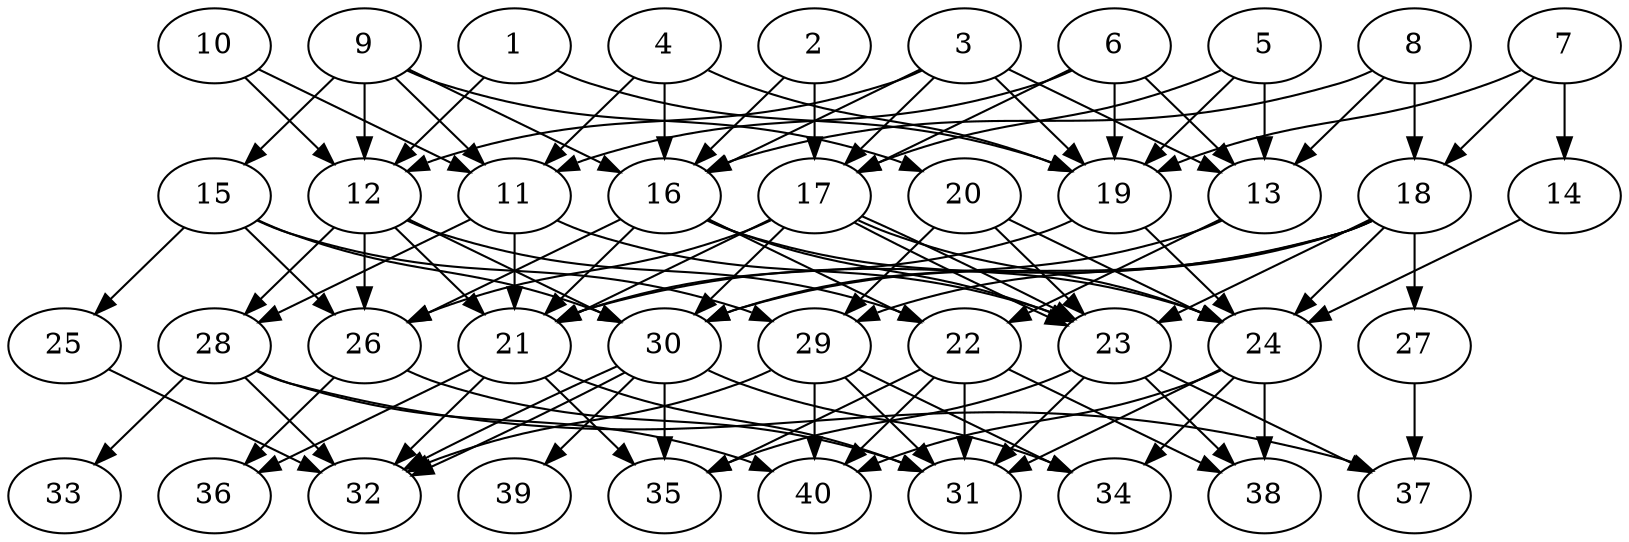 // DAG automatically generated by daggen at Thu Oct  3 14:06:48 2019
// ./daggen --dot -n 40 --ccr 0.3 --fat 0.7 --regular 0.7 --density 0.6 --mindata 5242880 --maxdata 52428800 
digraph G {
  1 [size="26084693", alpha="0.19", expect_size="7825408"] 
  1 -> 12 [size ="7825408"]
  1 -> 19 [size ="7825408"]
  2 [size="174219947", alpha="0.14", expect_size="52265984"] 
  2 -> 16 [size ="52265984"]
  2 -> 17 [size ="52265984"]
  3 [size="139560960", alpha="0.17", expect_size="41868288"] 
  3 -> 12 [size ="41868288"]
  3 -> 13 [size ="41868288"]
  3 -> 16 [size ="41868288"]
  3 -> 17 [size ="41868288"]
  3 -> 19 [size ="41868288"]
  4 [size="157392213", alpha="0.19", expect_size="47217664"] 
  4 -> 11 [size ="47217664"]
  4 -> 16 [size ="47217664"]
  4 -> 19 [size ="47217664"]
  5 [size="79008427", alpha="0.04", expect_size="23702528"] 
  5 -> 13 [size ="23702528"]
  5 -> 17 [size ="23702528"]
  5 -> 19 [size ="23702528"]
  6 [size="136833707", alpha="0.09", expect_size="41050112"] 
  6 -> 11 [size ="41050112"]
  6 -> 13 [size ="41050112"]
  6 -> 17 [size ="41050112"]
  6 -> 19 [size ="41050112"]
  7 [size="22671360", alpha="0.02", expect_size="6801408"] 
  7 -> 14 [size ="6801408"]
  7 -> 18 [size ="6801408"]
  7 -> 19 [size ="6801408"]
  8 [size="48629760", alpha="0.07", expect_size="14588928"] 
  8 -> 13 [size ="14588928"]
  8 -> 16 [size ="14588928"]
  8 -> 18 [size ="14588928"]
  9 [size="56302933", alpha="0.19", expect_size="16890880"] 
  9 -> 11 [size ="16890880"]
  9 -> 12 [size ="16890880"]
  9 -> 15 [size ="16890880"]
  9 -> 16 [size ="16890880"]
  9 -> 20 [size ="16890880"]
  10 [size="79366827", alpha="0.02", expect_size="23810048"] 
  10 -> 11 [size ="23810048"]
  10 -> 12 [size ="23810048"]
  11 [size="170103467", alpha="0.00", expect_size="51031040"] 
  11 -> 21 [size ="51031040"]
  11 -> 23 [size ="51031040"]
  11 -> 28 [size ="51031040"]
  12 [size="161235627", alpha="0.02", expect_size="48370688"] 
  12 -> 21 [size ="48370688"]
  12 -> 22 [size ="48370688"]
  12 -> 26 [size ="48370688"]
  12 -> 28 [size ="48370688"]
  12 -> 30 [size ="48370688"]
  13 [size="113390933", alpha="0.16", expect_size="34017280"] 
  13 -> 22 [size ="34017280"]
  13 -> 30 [size ="34017280"]
  14 [size="93631147", alpha="0.06", expect_size="28089344"] 
  14 -> 24 [size ="28089344"]
  15 [size="84179627", alpha="0.05", expect_size="25253888"] 
  15 -> 25 [size ="25253888"]
  15 -> 26 [size ="25253888"]
  15 -> 29 [size ="25253888"]
  15 -> 30 [size ="25253888"]
  16 [size="116206933", alpha="0.18", expect_size="34862080"] 
  16 -> 21 [size ="34862080"]
  16 -> 22 [size ="34862080"]
  16 -> 23 [size ="34862080"]
  16 -> 24 [size ="34862080"]
  16 -> 26 [size ="34862080"]
  17 [size="25995947", alpha="0.16", expect_size="7798784"] 
  17 -> 21 [size ="7798784"]
  17 -> 23 [size ="7798784"]
  17 -> 23 [size ="7798784"]
  17 -> 24 [size ="7798784"]
  17 -> 26 [size ="7798784"]
  17 -> 30 [size ="7798784"]
  18 [size="38782293", alpha="0.17", expect_size="11634688"] 
  18 -> 21 [size ="11634688"]
  18 -> 23 [size ="11634688"]
  18 -> 24 [size ="11634688"]
  18 -> 27 [size ="11634688"]
  18 -> 29 [size ="11634688"]
  18 -> 30 [size ="11634688"]
  19 [size="92538880", alpha="0.09", expect_size="27761664"] 
  19 -> 21 [size ="27761664"]
  19 -> 24 [size ="27761664"]
  20 [size="87340373", alpha="0.06", expect_size="26202112"] 
  20 -> 23 [size ="26202112"]
  20 -> 24 [size ="26202112"]
  20 -> 29 [size ="26202112"]
  21 [size="100488533", alpha="0.03", expect_size="30146560"] 
  21 -> 31 [size ="30146560"]
  21 -> 32 [size ="30146560"]
  21 -> 35 [size ="30146560"]
  21 -> 36 [size ="30146560"]
  22 [size="103973547", alpha="0.20", expect_size="31192064"] 
  22 -> 31 [size ="31192064"]
  22 -> 35 [size ="31192064"]
  22 -> 38 [size ="31192064"]
  22 -> 40 [size ="31192064"]
  23 [size="120442880", alpha="0.12", expect_size="36132864"] 
  23 -> 31 [size ="36132864"]
  23 -> 35 [size ="36132864"]
  23 -> 37 [size ="36132864"]
  23 -> 38 [size ="36132864"]
  24 [size="92248747", alpha="0.03", expect_size="27674624"] 
  24 -> 31 [size ="27674624"]
  24 -> 34 [size ="27674624"]
  24 -> 38 [size ="27674624"]
  24 -> 40 [size ="27674624"]
  25 [size="143202987", alpha="0.01", expect_size="42960896"] 
  25 -> 32 [size ="42960896"]
  26 [size="24483840", alpha="0.15", expect_size="7345152"] 
  26 -> 31 [size ="7345152"]
  26 -> 36 [size ="7345152"]
  27 [size="169427627", alpha="0.09", expect_size="50828288"] 
  27 -> 37 [size ="50828288"]
  28 [size="138270720", alpha="0.07", expect_size="41481216"] 
  28 -> 32 [size ="41481216"]
  28 -> 33 [size ="41481216"]
  28 -> 37 [size ="41481216"]
  28 -> 40 [size ="41481216"]
  29 [size="113377280", alpha="0.10", expect_size="34013184"] 
  29 -> 31 [size ="34013184"]
  29 -> 32 [size ="34013184"]
  29 -> 34 [size ="34013184"]
  29 -> 40 [size ="34013184"]
  30 [size="30419627", alpha="0.01", expect_size="9125888"] 
  30 -> 32 [size ="9125888"]
  30 -> 32 [size ="9125888"]
  30 -> 34 [size ="9125888"]
  30 -> 35 [size ="9125888"]
  30 -> 39 [size ="9125888"]
  31 [size="73987413", alpha="0.11", expect_size="22196224"] 
  32 [size="95406080", alpha="0.19", expect_size="28621824"] 
  33 [size="94136320", alpha="0.00", expect_size="28240896"] 
  34 [size="34979840", alpha="0.11", expect_size="10493952"] 
  35 [size="57849173", alpha="0.10", expect_size="17354752"] 
  36 [size="66996907", alpha="0.01", expect_size="20099072"] 
  37 [size="24490667", alpha="0.14", expect_size="7347200"] 
  38 [size="92818773", alpha="0.09", expect_size="27845632"] 
  39 [size="145844907", alpha="0.14", expect_size="43753472"] 
  40 [size="65112747", alpha="0.07", expect_size="19533824"] 
}
